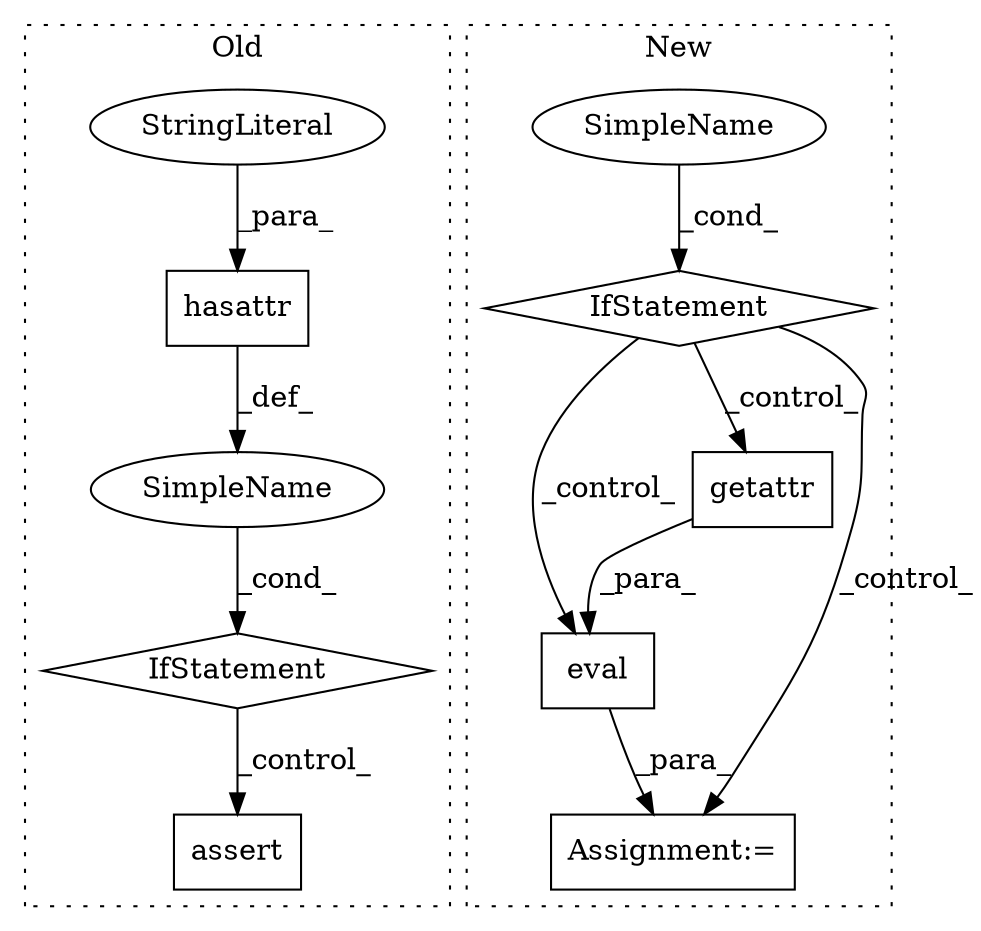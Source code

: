 digraph G {
subgraph cluster0 {
1 [label="hasattr" a="32" s="1455,1487" l="8,1" shape="box"];
5 [label="StringLiteral" a="45" s="1473" l="14" shape="ellipse"];
6 [label="IfStatement" a="25" s="1451,1488" l="4,2" shape="diamond"];
7 [label="SimpleName" a="42" s="" l="" shape="ellipse"];
8 [label="assert" a="6" s="1500" l="7" shape="box"];
label = "Old";
style="dotted";
}
subgraph cluster1 {
2 [label="eval" a="32" s="2166,2202" l="5,1" shape="box"];
3 [label="IfStatement" a="25" s="2067,2080" l="4,2" shape="diamond"];
4 [label="SimpleName" a="42" s="" l="" shape="ellipse"];
9 [label="getattr" a="32" s="2171,2201" l="8,1" shape="box"];
10 [label="Assignment:=" a="7" s="2163" l="1" shape="box"];
label = "New";
style="dotted";
}
1 -> 7 [label="_def_"];
2 -> 10 [label="_para_"];
3 -> 9 [label="_control_"];
3 -> 2 [label="_control_"];
3 -> 10 [label="_control_"];
4 -> 3 [label="_cond_"];
5 -> 1 [label="_para_"];
6 -> 8 [label="_control_"];
7 -> 6 [label="_cond_"];
9 -> 2 [label="_para_"];
}